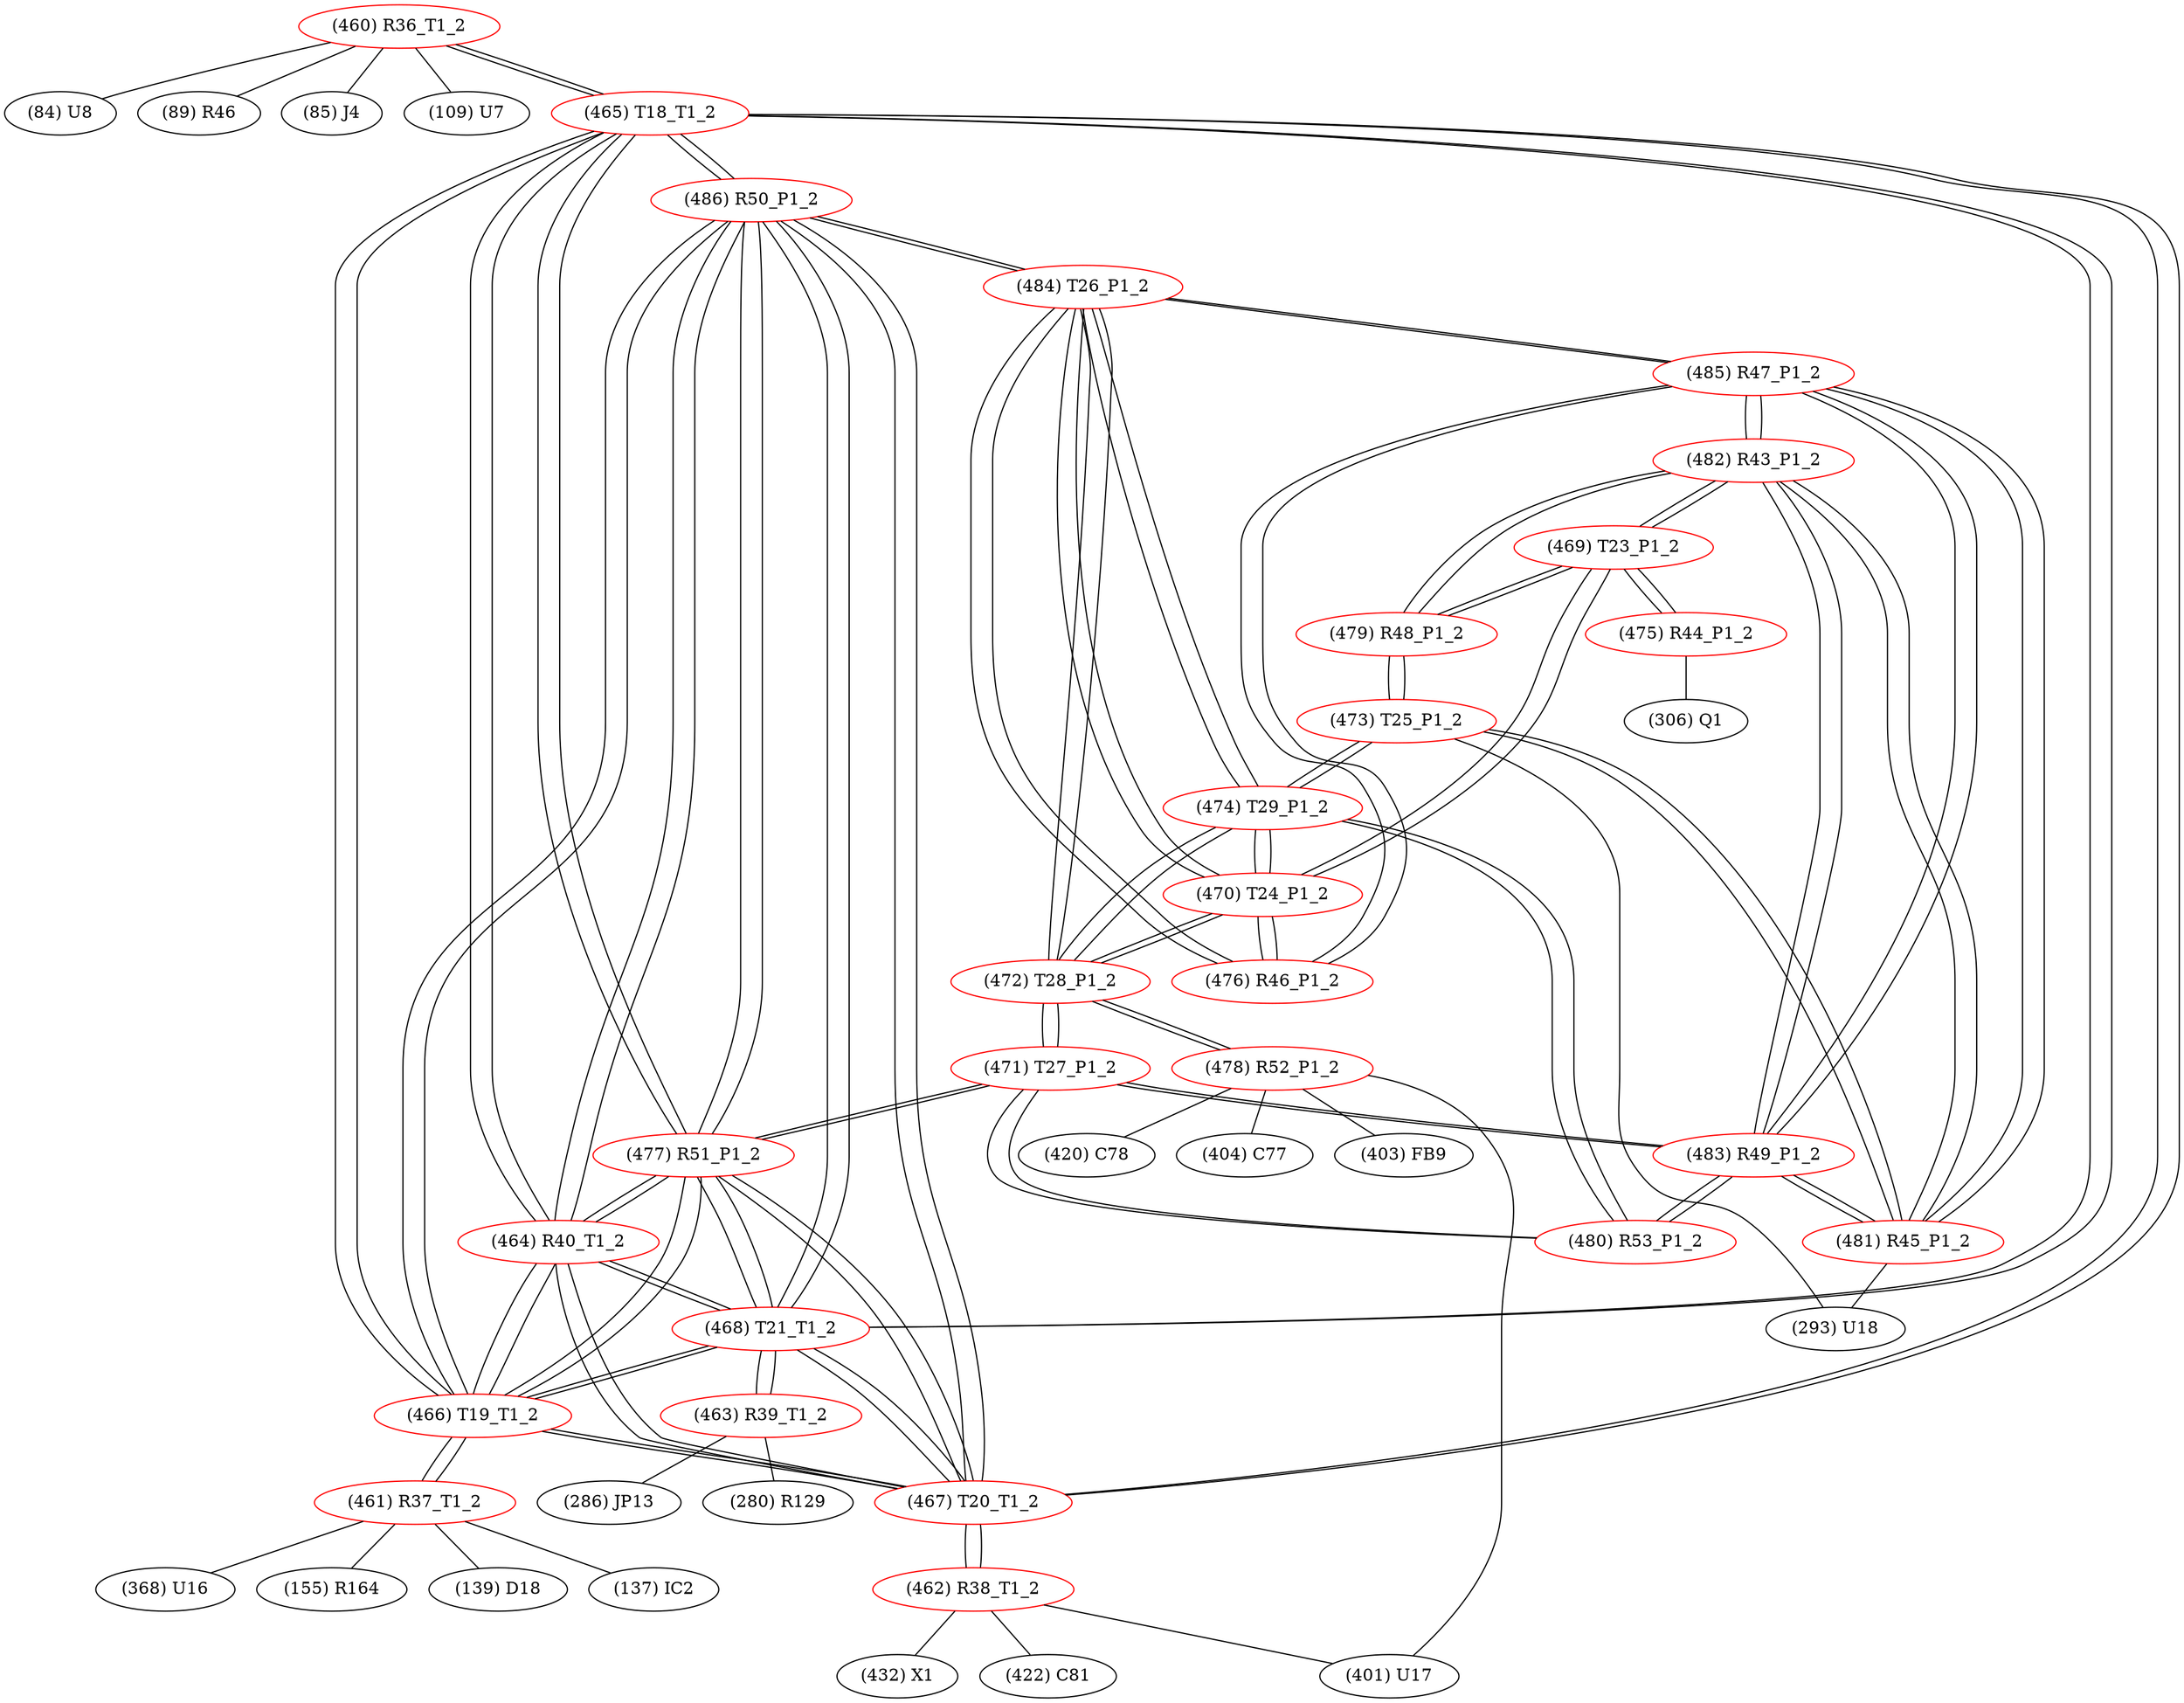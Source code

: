graph {
	460 [label="(460) R36_T1_2" color=red]
	84 [label="(84) U8"]
	89 [label="(89) R46"]
	85 [label="(85) J4"]
	109 [label="(109) U7"]
	465 [label="(465) T18_T1_2"]
	461 [label="(461) R37_T1_2" color=red]
	368 [label="(368) U16"]
	155 [label="(155) R164"]
	139 [label="(139) D18"]
	137 [label="(137) IC2"]
	466 [label="(466) T19_T1_2"]
	462 [label="(462) R38_T1_2" color=red]
	401 [label="(401) U17"]
	432 [label="(432) X1"]
	422 [label="(422) C81"]
	467 [label="(467) T20_T1_2"]
	463 [label="(463) R39_T1_2" color=red]
	286 [label="(286) JP13"]
	280 [label="(280) R129"]
	468 [label="(468) T21_T1_2"]
	464 [label="(464) R40_T1_2" color=red]
	477 [label="(477) R51_P1_2"]
	486 [label="(486) R50_P1_2"]
	465 [label="(465) T18_T1_2"]
	468 [label="(468) T21_T1_2"]
	467 [label="(467) T20_T1_2"]
	466 [label="(466) T19_T1_2"]
	465 [label="(465) T18_T1_2" color=red]
	467 [label="(467) T20_T1_2"]
	466 [label="(466) T19_T1_2"]
	468 [label="(468) T21_T1_2"]
	460 [label="(460) R36_T1_2"]
	477 [label="(477) R51_P1_2"]
	486 [label="(486) R50_P1_2"]
	464 [label="(464) R40_T1_2"]
	466 [label="(466) T19_T1_2" color=red]
	467 [label="(467) T20_T1_2"]
	465 [label="(465) T18_T1_2"]
	468 [label="(468) T21_T1_2"]
	461 [label="(461) R37_T1_2"]
	477 [label="(477) R51_P1_2"]
	486 [label="(486) R50_P1_2"]
	464 [label="(464) R40_T1_2"]
	467 [label="(467) T20_T1_2" color=red]
	466 [label="(466) T19_T1_2"]
	465 [label="(465) T18_T1_2"]
	468 [label="(468) T21_T1_2"]
	462 [label="(462) R38_T1_2"]
	477 [label="(477) R51_P1_2"]
	486 [label="(486) R50_P1_2"]
	464 [label="(464) R40_T1_2"]
	468 [label="(468) T21_T1_2" color=red]
	467 [label="(467) T20_T1_2"]
	466 [label="(466) T19_T1_2"]
	465 [label="(465) T18_T1_2"]
	463 [label="(463) R39_T1_2"]
	477 [label="(477) R51_P1_2"]
	486 [label="(486) R50_P1_2"]
	464 [label="(464) R40_T1_2"]
	469 [label="(469) T23_P1_2" color=red]
	479 [label="(479) R48_P1_2"]
	482 [label="(482) R43_P1_2"]
	470 [label="(470) T24_P1_2"]
	475 [label="(475) R44_P1_2"]
	470 [label="(470) T24_P1_2" color=red]
	484 [label="(484) T26_P1_2"]
	474 [label="(474) T29_P1_2"]
	472 [label="(472) T28_P1_2"]
	476 [label="(476) R46_P1_2"]
	469 [label="(469) T23_P1_2"]
	471 [label="(471) T27_P1_2" color=red]
	477 [label="(477) R51_P1_2"]
	472 [label="(472) T28_P1_2"]
	480 [label="(480) R53_P1_2"]
	483 [label="(483) R49_P1_2"]
	472 [label="(472) T28_P1_2" color=red]
	484 [label="(484) T26_P1_2"]
	470 [label="(470) T24_P1_2"]
	474 [label="(474) T29_P1_2"]
	478 [label="(478) R52_P1_2"]
	471 [label="(471) T27_P1_2"]
	473 [label="(473) T25_P1_2" color=red]
	474 [label="(474) T29_P1_2"]
	479 [label="(479) R48_P1_2"]
	481 [label="(481) R45_P1_2"]
	293 [label="(293) U18"]
	474 [label="(474) T29_P1_2" color=red]
	484 [label="(484) T26_P1_2"]
	470 [label="(470) T24_P1_2"]
	472 [label="(472) T28_P1_2"]
	473 [label="(473) T25_P1_2"]
	480 [label="(480) R53_P1_2"]
	475 [label="(475) R44_P1_2" color=red]
	306 [label="(306) Q1"]
	469 [label="(469) T23_P1_2"]
	476 [label="(476) R46_P1_2" color=red]
	484 [label="(484) T26_P1_2"]
	485 [label="(485) R47_P1_2"]
	470 [label="(470) T24_P1_2"]
	477 [label="(477) R51_P1_2" color=red]
	471 [label="(471) T27_P1_2"]
	486 [label="(486) R50_P1_2"]
	465 [label="(465) T18_T1_2"]
	468 [label="(468) T21_T1_2"]
	467 [label="(467) T20_T1_2"]
	466 [label="(466) T19_T1_2"]
	464 [label="(464) R40_T1_2"]
	478 [label="(478) R52_P1_2" color=red]
	404 [label="(404) C77"]
	403 [label="(403) FB9"]
	401 [label="(401) U17"]
	420 [label="(420) C78"]
	472 [label="(472) T28_P1_2"]
	479 [label="(479) R48_P1_2" color=red]
	473 [label="(473) T25_P1_2"]
	469 [label="(469) T23_P1_2"]
	482 [label="(482) R43_P1_2"]
	480 [label="(480) R53_P1_2" color=red]
	474 [label="(474) T29_P1_2"]
	471 [label="(471) T27_P1_2"]
	483 [label="(483) R49_P1_2"]
	481 [label="(481) R45_P1_2" color=red]
	485 [label="(485) R47_P1_2"]
	482 [label="(482) R43_P1_2"]
	483 [label="(483) R49_P1_2"]
	473 [label="(473) T25_P1_2"]
	293 [label="(293) U18"]
	482 [label="(482) R43_P1_2" color=red]
	479 [label="(479) R48_P1_2"]
	469 [label="(469) T23_P1_2"]
	485 [label="(485) R47_P1_2"]
	481 [label="(481) R45_P1_2"]
	483 [label="(483) R49_P1_2"]
	483 [label="(483) R49_P1_2" color=red]
	485 [label="(485) R47_P1_2"]
	481 [label="(481) R45_P1_2"]
	482 [label="(482) R43_P1_2"]
	471 [label="(471) T27_P1_2"]
	480 [label="(480) R53_P1_2"]
	484 [label="(484) T26_P1_2" color=red]
	486 [label="(486) R50_P1_2"]
	470 [label="(470) T24_P1_2"]
	474 [label="(474) T29_P1_2"]
	472 [label="(472) T28_P1_2"]
	476 [label="(476) R46_P1_2"]
	485 [label="(485) R47_P1_2"]
	485 [label="(485) R47_P1_2" color=red]
	481 [label="(481) R45_P1_2"]
	482 [label="(482) R43_P1_2"]
	483 [label="(483) R49_P1_2"]
	484 [label="(484) T26_P1_2"]
	476 [label="(476) R46_P1_2"]
	486 [label="(486) R50_P1_2" color=red]
	484 [label="(484) T26_P1_2"]
	477 [label="(477) R51_P1_2"]
	465 [label="(465) T18_T1_2"]
	468 [label="(468) T21_T1_2"]
	467 [label="(467) T20_T1_2"]
	466 [label="(466) T19_T1_2"]
	464 [label="(464) R40_T1_2"]
	460 -- 84
	460 -- 89
	460 -- 85
	460 -- 109
	460 -- 465
	461 -- 368
	461 -- 155
	461 -- 139
	461 -- 137
	461 -- 466
	462 -- 401
	462 -- 432
	462 -- 422
	462 -- 467
	463 -- 286
	463 -- 280
	463 -- 468
	464 -- 477
	464 -- 486
	464 -- 465
	464 -- 468
	464 -- 467
	464 -- 466
	465 -- 467
	465 -- 466
	465 -- 468
	465 -- 460
	465 -- 477
	465 -- 486
	465 -- 464
	466 -- 467
	466 -- 465
	466 -- 468
	466 -- 461
	466 -- 477
	466 -- 486
	466 -- 464
	467 -- 466
	467 -- 465
	467 -- 468
	467 -- 462
	467 -- 477
	467 -- 486
	467 -- 464
	468 -- 467
	468 -- 466
	468 -- 465
	468 -- 463
	468 -- 477
	468 -- 486
	468 -- 464
	469 -- 479
	469 -- 482
	469 -- 470
	469 -- 475
	470 -- 484
	470 -- 474
	470 -- 472
	470 -- 476
	470 -- 469
	471 -- 477
	471 -- 472
	471 -- 480
	471 -- 483
	472 -- 484
	472 -- 470
	472 -- 474
	472 -- 478
	472 -- 471
	473 -- 474
	473 -- 479
	473 -- 481
	473 -- 293
	474 -- 484
	474 -- 470
	474 -- 472
	474 -- 473
	474 -- 480
	475 -- 306
	475 -- 469
	476 -- 484
	476 -- 485
	476 -- 470
	477 -- 471
	477 -- 486
	477 -- 465
	477 -- 468
	477 -- 467
	477 -- 466
	477 -- 464
	478 -- 404
	478 -- 403
	478 -- 401
	478 -- 420
	478 -- 472
	479 -- 473
	479 -- 469
	479 -- 482
	480 -- 474
	480 -- 471
	480 -- 483
	481 -- 485
	481 -- 482
	481 -- 483
	481 -- 473
	481 -- 293
	482 -- 479
	482 -- 469
	482 -- 485
	482 -- 481
	482 -- 483
	483 -- 485
	483 -- 481
	483 -- 482
	483 -- 471
	483 -- 480
	484 -- 486
	484 -- 470
	484 -- 474
	484 -- 472
	484 -- 476
	484 -- 485
	485 -- 481
	485 -- 482
	485 -- 483
	485 -- 484
	485 -- 476
	486 -- 484
	486 -- 477
	486 -- 465
	486 -- 468
	486 -- 467
	486 -- 466
	486 -- 464
}